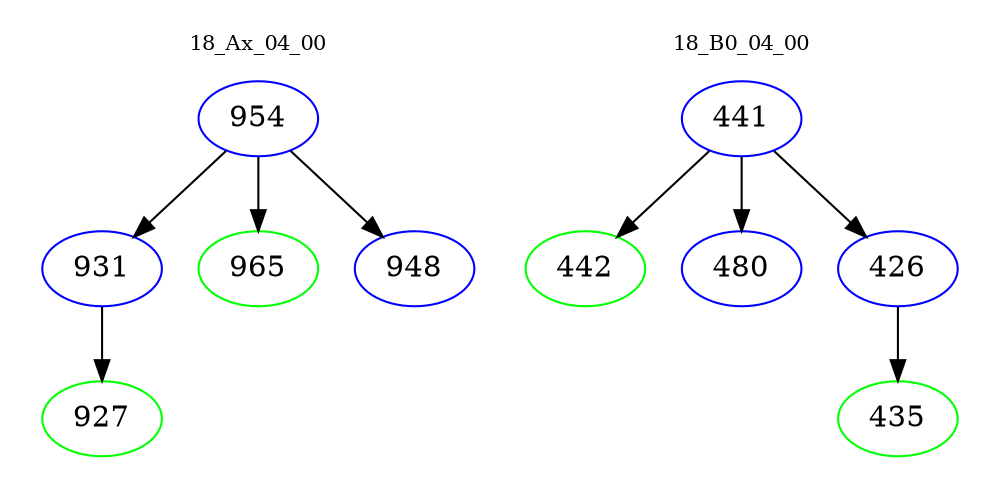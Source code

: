 digraph{
subgraph cluster_0 {
color = white
label = "18_Ax_04_00";
fontsize=10;
T0_954 [label="954", color="blue"]
T0_954 -> T0_931 [color="black"]
T0_931 [label="931", color="blue"]
T0_931 -> T0_927 [color="black"]
T0_927 [label="927", color="green"]
T0_954 -> T0_965 [color="black"]
T0_965 [label="965", color="green"]
T0_954 -> T0_948 [color="black"]
T0_948 [label="948", color="blue"]
}
subgraph cluster_1 {
color = white
label = "18_B0_04_00";
fontsize=10;
T1_441 [label="441", color="blue"]
T1_441 -> T1_442 [color="black"]
T1_442 [label="442", color="green"]
T1_441 -> T1_480 [color="black"]
T1_480 [label="480", color="blue"]
T1_441 -> T1_426 [color="black"]
T1_426 [label="426", color="blue"]
T1_426 -> T1_435 [color="black"]
T1_435 [label="435", color="green"]
}
}
